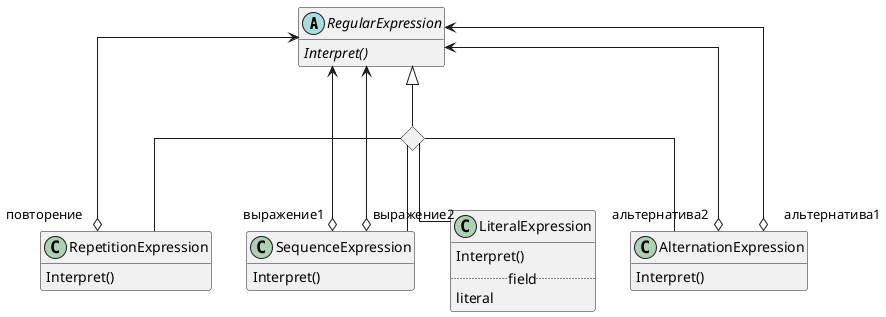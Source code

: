 @startuml
top to bottom direction

hide empty members
skinparam linetype ortho

abstract class RegularExpression {
  {abstract} Interpret()
}

diamond " " as C

class LiteralExpression {
  Interpret()
  ..field..
  literal
}

class SequenceExpression {
  Interpret()
}

class RepetitionExpression {
  Interpret()
}

class AlternationExpression {
  Interpret()
}

LiteralExpression -u- C
RepetitionExpression -u- C
SequenceExpression -u- C
AlternationExpression -u- C
C -u-|> RegularExpression

RepetitionExpression "повторение" o-> RegularExpression
SequenceExpression "выражение1" o-> RegularExpression
SequenceExpression "выражение2" o-> RegularExpression
AlternationExpression "альтернатива1" o-> RegularExpression
AlternationExpression "альтернатива2" o-> RegularExpression
@enduml
